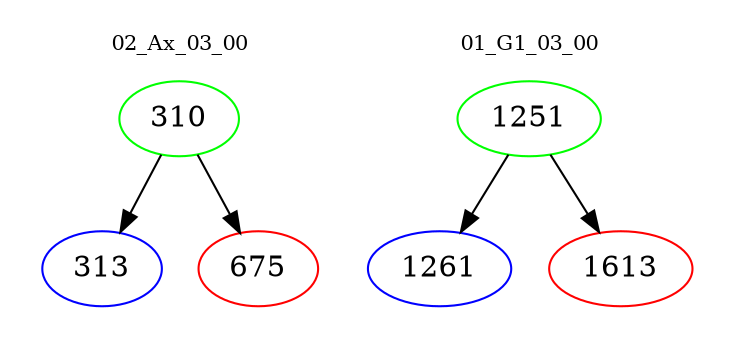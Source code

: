 digraph{
subgraph cluster_0 {
color = white
label = "02_Ax_03_00";
fontsize=10;
T0_310 [label="310", color="green"]
T0_310 -> T0_313 [color="black"]
T0_313 [label="313", color="blue"]
T0_310 -> T0_675 [color="black"]
T0_675 [label="675", color="red"]
}
subgraph cluster_1 {
color = white
label = "01_G1_03_00";
fontsize=10;
T1_1251 [label="1251", color="green"]
T1_1251 -> T1_1261 [color="black"]
T1_1261 [label="1261", color="blue"]
T1_1251 -> T1_1613 [color="black"]
T1_1613 [label="1613", color="red"]
}
}
